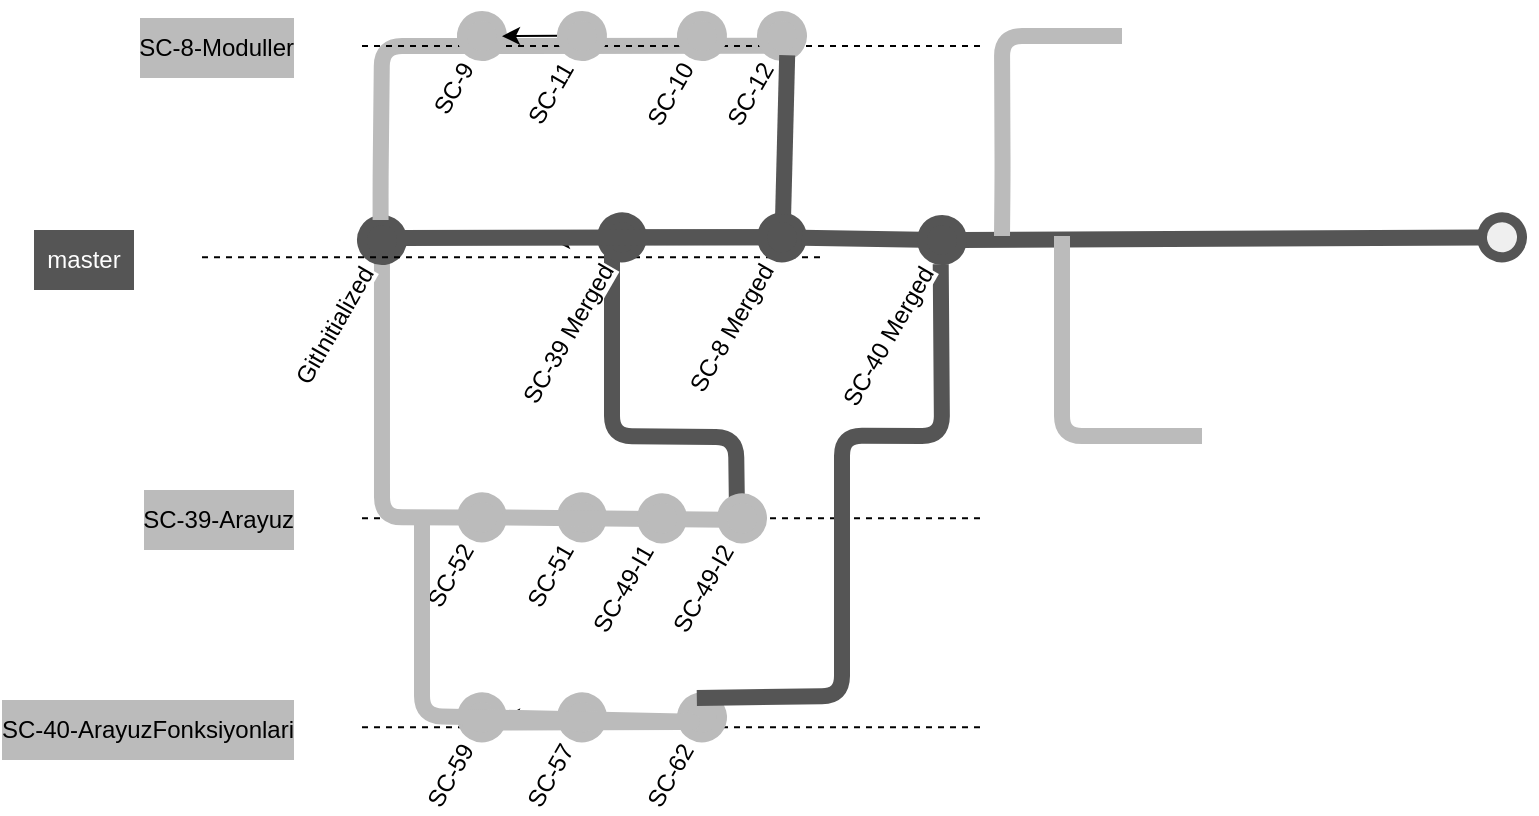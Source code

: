 <mxfile version="24.4.9" type="device">
  <diagram name="Sayfa -1" id="MV80_Wyk-Kab6tzxFMJw">
    <mxGraphModel dx="1451" dy="1238" grid="1" gridSize="10" guides="1" tooltips="1" connect="1" arrows="1" fold="1" page="1" pageScale="1" pageWidth="827" pageHeight="1169" math="0" shadow="0">
      <root>
        <mxCell id="0" />
        <mxCell id="1" parent="0" />
        <mxCell id="4" value="&lt;p style=&quot;line-height: 50%;&quot;&gt;SC-39-Arayuz&lt;/p&gt;" style="line;dashed=1;strokeWidth=1;labelPosition=left;verticalLabelPosition=middle;align=right;verticalAlign=middle;spacingRight=35;spacingTop=0;spacing=0;backgroundOutline=0;html=1;labelBackgroundColor=#bbb;fontColor=#000;" parent="1" vertex="1">
          <mxGeometry y="580.66" width="310" height="1" as="geometry" />
        </mxCell>
        <mxCell id="6" value="SC-52" style="ellipse;verticalAlign=middle;labelPosition=left;verticalLabelPosition=middle;align=right;rotation=300;spacingRight=4;labelBackgroundColor=default;strokeWidth=5;strokeColor=#bbb;fillColor=#bbb;" parent="4" vertex="1">
          <mxGeometry x="50" y="-10" width="20" height="20" as="geometry" />
        </mxCell>
        <mxCell id="7" value="SC-51" style="ellipse;verticalAlign=middle;labelPosition=left;verticalLabelPosition=middle;align=right;rotation=300;spacingRight=4;labelBackgroundColor=default;strokeWidth=5;strokeColor=#bbb;fillColor=#bbb;" parent="4" vertex="1">
          <mxGeometry x="100" y="-10" width="20" height="20" as="geometry" />
        </mxCell>
        <mxCell id="12" style="rounded=1;endArrow=none;endFill=0;strokeWidth=8;strokeColor=#bbb;entryX=0.588;entryY=1.176;entryDx=0;entryDy=0;entryPerimeter=0;" parent="4" source="6" target="4" edge="1">
          <mxGeometry relative="1" as="geometry" />
        </mxCell>
        <mxCell id="11" style="rounded=1;endArrow=none;endFill=0;strokeWidth=8;strokeColor=#bbb;" parent="1" source="U_YjPUJ022ZwVWQmuUG4-30" target="6" edge="1">
          <mxGeometry relative="1" as="geometry">
            <Array as="points">
              <mxPoint x="10" y="580.66" />
            </Array>
            <mxPoint x="10" y="440.66" as="sourcePoint" />
          </mxGeometry>
        </mxCell>
        <mxCell id="16" style="rounded=1;endArrow=none;endFill=0;strokeWidth=8;strokeColor=#555;exitX=1;exitY=0;exitDx=0;exitDy=0;entryX=0;entryY=0.5;entryDx=0;entryDy=0;" parent="1" source="U_YjPUJ022ZwVWQmuUG4-26" target="9" edge="1">
          <mxGeometry relative="1" as="geometry">
            <Array as="points">
              <mxPoint x="187" y="540.66" />
              <mxPoint x="125" y="540" />
            </Array>
            <mxPoint x="210" y="450.66" as="targetPoint" />
          </mxGeometry>
        </mxCell>
        <mxCell id="U_YjPUJ022ZwVWQmuUG4-16" value="&lt;p style=&quot;line-height: 50%;&quot;&gt;SC-40-ArayuzFonksiyonlari&lt;/p&gt;" style="line;dashed=1;strokeWidth=1;labelPosition=left;verticalLabelPosition=middle;align=right;verticalAlign=middle;spacingRight=35;spacingTop=0;spacing=0;backgroundOutline=0;html=1;labelBackgroundColor=#bbb;fontColor=#000;" vertex="1" parent="1">
          <mxGeometry y="680.66" width="310" height="10" as="geometry" />
        </mxCell>
        <mxCell id="U_YjPUJ022ZwVWQmuUG4-17" value="SC-59" style="ellipse;verticalAlign=middle;labelPosition=left;verticalLabelPosition=middle;align=right;rotation=300;spacingRight=4;labelBackgroundColor=default;strokeWidth=5;strokeColor=#bbb;fillColor=#bbb;" vertex="1" parent="U_YjPUJ022ZwVWQmuUG4-16">
          <mxGeometry x="50" y="-10" width="20" height="20" as="geometry" />
        </mxCell>
        <mxCell id="U_YjPUJ022ZwVWQmuUG4-19" style="edgeStyle=orthogonalEdgeStyle;rounded=0;orthogonalLoop=1;jettySize=auto;html=1;" edge="1" parent="U_YjPUJ022ZwVWQmuUG4-16" source="U_YjPUJ022ZwVWQmuUG4-18" target="U_YjPUJ022ZwVWQmuUG4-17">
          <mxGeometry relative="1" as="geometry" />
        </mxCell>
        <mxCell id="U_YjPUJ022ZwVWQmuUG4-18" value="SC-57" style="ellipse;verticalAlign=middle;labelPosition=left;verticalLabelPosition=middle;align=right;rotation=300;spacingRight=4;labelBackgroundColor=default;strokeWidth=5;strokeColor=#bbb;fillColor=#bbb;" vertex="1" parent="U_YjPUJ022ZwVWQmuUG4-16">
          <mxGeometry x="100" y="-10" width="20" height="20" as="geometry" />
        </mxCell>
        <mxCell id="U_YjPUJ022ZwVWQmuUG4-34" value="SC-62" style="ellipse;verticalAlign=middle;labelPosition=left;verticalLabelPosition=middle;align=right;rotation=300;spacingRight=4;labelBackgroundColor=default;strokeWidth=5;strokeColor=#bbb;fillColor=#bbb;" vertex="1" parent="U_YjPUJ022ZwVWQmuUG4-16">
          <mxGeometry x="160" y="-10" width="20" height="20" as="geometry" />
        </mxCell>
        <mxCell id="U_YjPUJ022ZwVWQmuUG4-25" value="SC-49-I1" style="ellipse;verticalAlign=middle;labelPosition=left;verticalLabelPosition=middle;align=right;rotation=300;spacingRight=4;labelBackgroundColor=default;strokeWidth=5;strokeColor=#bbb;fillColor=#bbb;" vertex="1" parent="1">
          <mxGeometry x="140" y="571.16" width="20" height="20" as="geometry" />
        </mxCell>
        <mxCell id="U_YjPUJ022ZwVWQmuUG4-26" value="SC-49-I2" style="ellipse;verticalAlign=middle;labelPosition=left;verticalLabelPosition=middle;align=right;rotation=300;spacingRight=4;labelBackgroundColor=default;strokeWidth=5;strokeColor=#bbb;fillColor=#bbb;" vertex="1" parent="1">
          <mxGeometry x="180" y="571.16" width="20" height="20" as="geometry" />
        </mxCell>
        <mxCell id="U_YjPUJ022ZwVWQmuUG4-27" style="rounded=1;endArrow=none;endFill=0;strokeWidth=8;strokeColor=#bbb;entryX=0;entryY=0;entryDx=0;entryDy=0;" edge="1" parent="1" target="U_YjPUJ022ZwVWQmuUG4-17">
          <mxGeometry relative="1" as="geometry">
            <Array as="points">
              <mxPoint x="30" y="680" />
              <mxPoint x="170" y="683" />
            </Array>
            <mxPoint x="30" y="580" as="sourcePoint" />
            <mxPoint x="60" y="620.66" as="targetPoint" />
          </mxGeometry>
        </mxCell>
        <mxCell id="U_YjPUJ022ZwVWQmuUG4-31" value="" style="rounded=1;endArrow=none;endFill=0;strokeWidth=8;strokeColor=#555;" edge="1" parent="1" target="U_YjPUJ022ZwVWQmuUG4-30">
          <mxGeometry relative="1" as="geometry">
            <Array as="points" />
            <mxPoint x="10" y="440.66" as="sourcePoint" />
            <mxPoint x="150" y="440.66" as="targetPoint" />
          </mxGeometry>
        </mxCell>
        <mxCell id="U_YjPUJ022ZwVWQmuUG4-32" value="" style="rounded=1;endArrow=none;endFill=0;strokeWidth=8;strokeColor=#bbb;" edge="1" parent="1" target="U_YjPUJ022ZwVWQmuUG4-30">
          <mxGeometry relative="1" as="geometry">
            <Array as="points" />
            <mxPoint x="10" y="440.66" as="sourcePoint" />
            <mxPoint x="50" y="580.66" as="targetPoint" />
          </mxGeometry>
        </mxCell>
        <mxCell id="U_YjPUJ022ZwVWQmuUG4-30" value="GitInitialized" style="ellipse;verticalAlign=middle;labelPosition=left;verticalLabelPosition=middle;align=right;rotation=300;spacingRight=4;labelBackgroundColor=default;strokeWidth=5;strokeColor=#555;fillColor=#555;" vertex="1" parent="1">
          <mxGeometry y="432" width="20" height="20" as="geometry" />
        </mxCell>
        <mxCell id="U_YjPUJ022ZwVWQmuUG4-35" style="rounded=1;endArrow=none;endFill=0;strokeWidth=8;strokeColor=#555;exitX=1;exitY=0;exitDx=0;exitDy=0;entryX=-0.042;entryY=0.776;entryDx=0;entryDy=0;entryPerimeter=0;" edge="1" parent="1" source="U_YjPUJ022ZwVWQmuUG4-34" target="U_YjPUJ022ZwVWQmuUG4-62">
          <mxGeometry relative="1" as="geometry">
            <Array as="points">
              <mxPoint x="240" y="670" />
              <mxPoint x="240" y="539.82" />
              <mxPoint x="290" y="540" />
            </Array>
            <mxPoint x="240" y="660" as="sourcePoint" />
            <mxPoint x="290" y="460" as="targetPoint" />
          </mxGeometry>
        </mxCell>
        <mxCell id="U_YjPUJ022ZwVWQmuUG4-36" style="rounded=1;endArrow=none;endFill=0;strokeWidth=8;strokeColor=#bbb;exitX=0.686;exitY=0.482;exitDx=0;exitDy=0;exitPerimeter=0;" edge="1" parent="1" source="U_YjPUJ022ZwVWQmuUG4-44">
          <mxGeometry relative="1" as="geometry">
            <Array as="points">
              <mxPoint x="10" y="345" />
              <mxPoint x="9.29" y="410.66" />
            </Array>
            <mxPoint x="9" y="340" as="sourcePoint" />
            <mxPoint x="9.29" y="432" as="targetPoint" />
          </mxGeometry>
        </mxCell>
        <mxCell id="U_YjPUJ022ZwVWQmuUG4-44" value="&lt;p style=&quot;line-height: 50%;&quot;&gt;SC-8-Moduller&lt;/p&gt;" style="line;dashed=1;strokeWidth=1;labelPosition=left;verticalLabelPosition=middle;align=right;verticalAlign=middle;spacingRight=35;spacingTop=0;spacing=0;backgroundOutline=0;html=1;labelBackgroundColor=#bbb;fontColor=#000;" vertex="1" parent="1">
          <mxGeometry y="340.0" width="310" height="10" as="geometry" />
        </mxCell>
        <mxCell id="U_YjPUJ022ZwVWQmuUG4-45" value="SC-9" style="ellipse;verticalAlign=middle;labelPosition=left;verticalLabelPosition=middle;align=right;rotation=300;spacingRight=4;labelBackgroundColor=default;strokeWidth=5;strokeColor=#bbb;fillColor=#bbb;" vertex="1" parent="U_YjPUJ022ZwVWQmuUG4-44">
          <mxGeometry x="50" y="-10" width="20" height="20" as="geometry" />
        </mxCell>
        <mxCell id="U_YjPUJ022ZwVWQmuUG4-46" style="edgeStyle=orthogonalEdgeStyle;rounded=0;orthogonalLoop=1;jettySize=auto;html=1;" edge="1" parent="U_YjPUJ022ZwVWQmuUG4-44" source="U_YjPUJ022ZwVWQmuUG4-47" target="U_YjPUJ022ZwVWQmuUG4-45">
          <mxGeometry relative="1" as="geometry" />
        </mxCell>
        <mxCell id="U_YjPUJ022ZwVWQmuUG4-47" value="SC-11" style="ellipse;verticalAlign=middle;labelPosition=left;verticalLabelPosition=middle;align=right;rotation=300;spacingRight=4;labelBackgroundColor=default;strokeWidth=5;strokeColor=#bbb;fillColor=#bbb;" vertex="1" parent="U_YjPUJ022ZwVWQmuUG4-44">
          <mxGeometry x="100" y="-10" width="20" height="20" as="geometry" />
        </mxCell>
        <mxCell id="U_YjPUJ022ZwVWQmuUG4-48" value="SC-10" style="ellipse;verticalAlign=middle;labelPosition=left;verticalLabelPosition=middle;align=right;rotation=300;spacingRight=4;labelBackgroundColor=default;strokeWidth=5;strokeColor=#bbb;fillColor=#bbb;" vertex="1" parent="U_YjPUJ022ZwVWQmuUG4-44">
          <mxGeometry x="160" y="-10" width="20" height="20" as="geometry" />
        </mxCell>
        <mxCell id="U_YjPUJ022ZwVWQmuUG4-56" value="SC-12" style="ellipse;verticalAlign=middle;labelPosition=left;verticalLabelPosition=middle;align=right;rotation=300;spacingRight=4;labelBackgroundColor=default;strokeWidth=5;strokeColor=#bbb;fillColor=#bbb;" vertex="1" parent="U_YjPUJ022ZwVWQmuUG4-44">
          <mxGeometry x="200" y="-10" width="20" height="20" as="geometry" />
        </mxCell>
        <mxCell id="3" value="&lt;p style=&quot;line-height: 50%;&quot;&gt;&amp;nbsp;&amp;nbsp;master&amp;nbsp;&amp;nbsp;&lt;/p&gt;" style="line;dashed=1;strokeWidth=1;labelPosition=left;verticalLabelPosition=middle;align=right;verticalAlign=middle;spacingRight=35;spacingTop=0;spacing=0;backgroundOutline=0;html=1;labelBackgroundColor=#555;fontColor=#fff;" parent="1" vertex="1">
          <mxGeometry x="-80" y="440.66" width="310" height="20" as="geometry" />
        </mxCell>
        <mxCell id="9" value="SC-39 Merged" style="ellipse;verticalAlign=middle;labelPosition=left;verticalLabelPosition=middle;align=right;rotation=300;spacingRight=4;labelBackgroundColor=default;strokeWidth=5;strokeColor=#555;fillColor=#555;" parent="3" vertex="1">
          <mxGeometry x="200" y="-10" width="20" height="20" as="geometry" />
        </mxCell>
        <mxCell id="U_YjPUJ022ZwVWQmuUG4-28" value="" style="ellipse;verticalAlign=middle;labelPosition=left;verticalLabelPosition=middle;align=right;rotation=300;spacingRight=4;labelBackgroundColor=default;strokeWidth=5;strokeColor=#555;fillColor=#555;" vertex="1" parent="3">
          <mxGeometry x="175" y="-8.66" height="20" as="geometry" />
        </mxCell>
        <mxCell id="U_YjPUJ022ZwVWQmuUG4-50" value="" style="edgeStyle=orthogonalEdgeStyle;rounded=0;orthogonalLoop=1;jettySize=auto;html=1;" edge="1" parent="3" source="8" target="U_YjPUJ022ZwVWQmuUG4-28">
          <mxGeometry relative="1" as="geometry" />
        </mxCell>
        <mxCell id="8" value="SC-8 Merged" style="ellipse;verticalAlign=middle;labelPosition=left;verticalLabelPosition=middle;align=right;rotation=300;spacingRight=4;labelBackgroundColor=default;strokeWidth=5;strokeColor=#555;fillColor=#555;" parent="3" vertex="1">
          <mxGeometry x="280" y="-10" width="20" height="20" as="geometry" />
        </mxCell>
        <mxCell id="14" style="rounded=1;endArrow=none;endFill=0;strokeWidth=8;strokeColor=#555;" parent="3" source="8" target="9" edge="1">
          <mxGeometry relative="1" as="geometry" />
        </mxCell>
        <mxCell id="10" value="" style="ellipse;verticalAlign=middle;labelPosition=left;verticalLabelPosition=middle;align=right;rotation=300;spacingRight=4;labelBackgroundColor=default;strokeWidth=5;strokeColor=#555;fillColor=#efefef;" parent="1" vertex="1">
          <mxGeometry x="560" y="430.66" width="20" height="20" as="geometry" />
        </mxCell>
        <mxCell id="15" style="rounded=1;endArrow=none;endFill=0;strokeWidth=8;strokeColor=#555;" parent="1" source="U_YjPUJ022ZwVWQmuUG4-62" target="10" edge="1">
          <mxGeometry relative="1" as="geometry" />
        </mxCell>
        <mxCell id="U_YjPUJ022ZwVWQmuUG4-49" value="" style="rounded=1;endArrow=none;endFill=0;strokeWidth=8;strokeColor=#555;" edge="1" parent="1" target="8">
          <mxGeometry relative="1" as="geometry">
            <mxPoint x="20" y="441" as="sourcePoint" />
            <mxPoint x="170" y="441" as="targetPoint" />
          </mxGeometry>
        </mxCell>
        <mxCell id="U_YjPUJ022ZwVWQmuUG4-59" style="rounded=1;endArrow=none;endFill=0;strokeWidth=8;strokeColor=#555;exitX=1.001;exitY=0.243;exitDx=0;exitDy=0;entryX=0;entryY=1;entryDx=0;entryDy=0;exitPerimeter=0;" edge="1" parent="1" source="8" target="U_YjPUJ022ZwVWQmuUG4-56">
          <mxGeometry relative="1" as="geometry">
            <Array as="points" />
            <mxPoint x="197" y="582" as="sourcePoint" />
            <mxPoint x="135" y="459" as="targetPoint" />
          </mxGeometry>
        </mxCell>
        <mxCell id="U_YjPUJ022ZwVWQmuUG4-63" value="" style="rounded=1;endArrow=none;endFill=0;strokeWidth=8;strokeColor=#555;" edge="1" parent="1" source="8" target="U_YjPUJ022ZwVWQmuUG4-62">
          <mxGeometry relative="1" as="geometry">
            <mxPoint x="220" y="441" as="sourcePoint" />
            <mxPoint x="560" y="441" as="targetPoint" />
          </mxGeometry>
        </mxCell>
        <mxCell id="U_YjPUJ022ZwVWQmuUG4-62" value="SC-40 Merged" style="ellipse;verticalAlign=middle;labelPosition=left;verticalLabelPosition=middle;align=right;rotation=300;spacingRight=4;labelBackgroundColor=default;strokeWidth=5;strokeColor=#555;fillColor=#555;" vertex="1" parent="1">
          <mxGeometry x="280" y="432" width="20" height="20" as="geometry" />
        </mxCell>
        <mxCell id="U_YjPUJ022ZwVWQmuUG4-64" style="rounded=1;endArrow=none;endFill=0;strokeWidth=8;strokeColor=#bbb;" edge="1" parent="1">
          <mxGeometry relative="1" as="geometry">
            <Array as="points">
              <mxPoint x="320" y="340" />
              <mxPoint x="320.29" y="409.32" />
            </Array>
            <mxPoint x="380" y="340" as="sourcePoint" />
            <mxPoint x="320" y="440" as="targetPoint" />
          </mxGeometry>
        </mxCell>
        <mxCell id="U_YjPUJ022ZwVWQmuUG4-66" style="rounded=1;endArrow=none;endFill=0;strokeWidth=8;strokeColor=#bbb;" edge="1" parent="1">
          <mxGeometry relative="1" as="geometry">
            <Array as="points">
              <mxPoint x="350" y="540" />
            </Array>
            <mxPoint x="420" y="540" as="sourcePoint" />
            <mxPoint x="350" y="440" as="targetPoint" />
          </mxGeometry>
        </mxCell>
      </root>
    </mxGraphModel>
  </diagram>
</mxfile>
